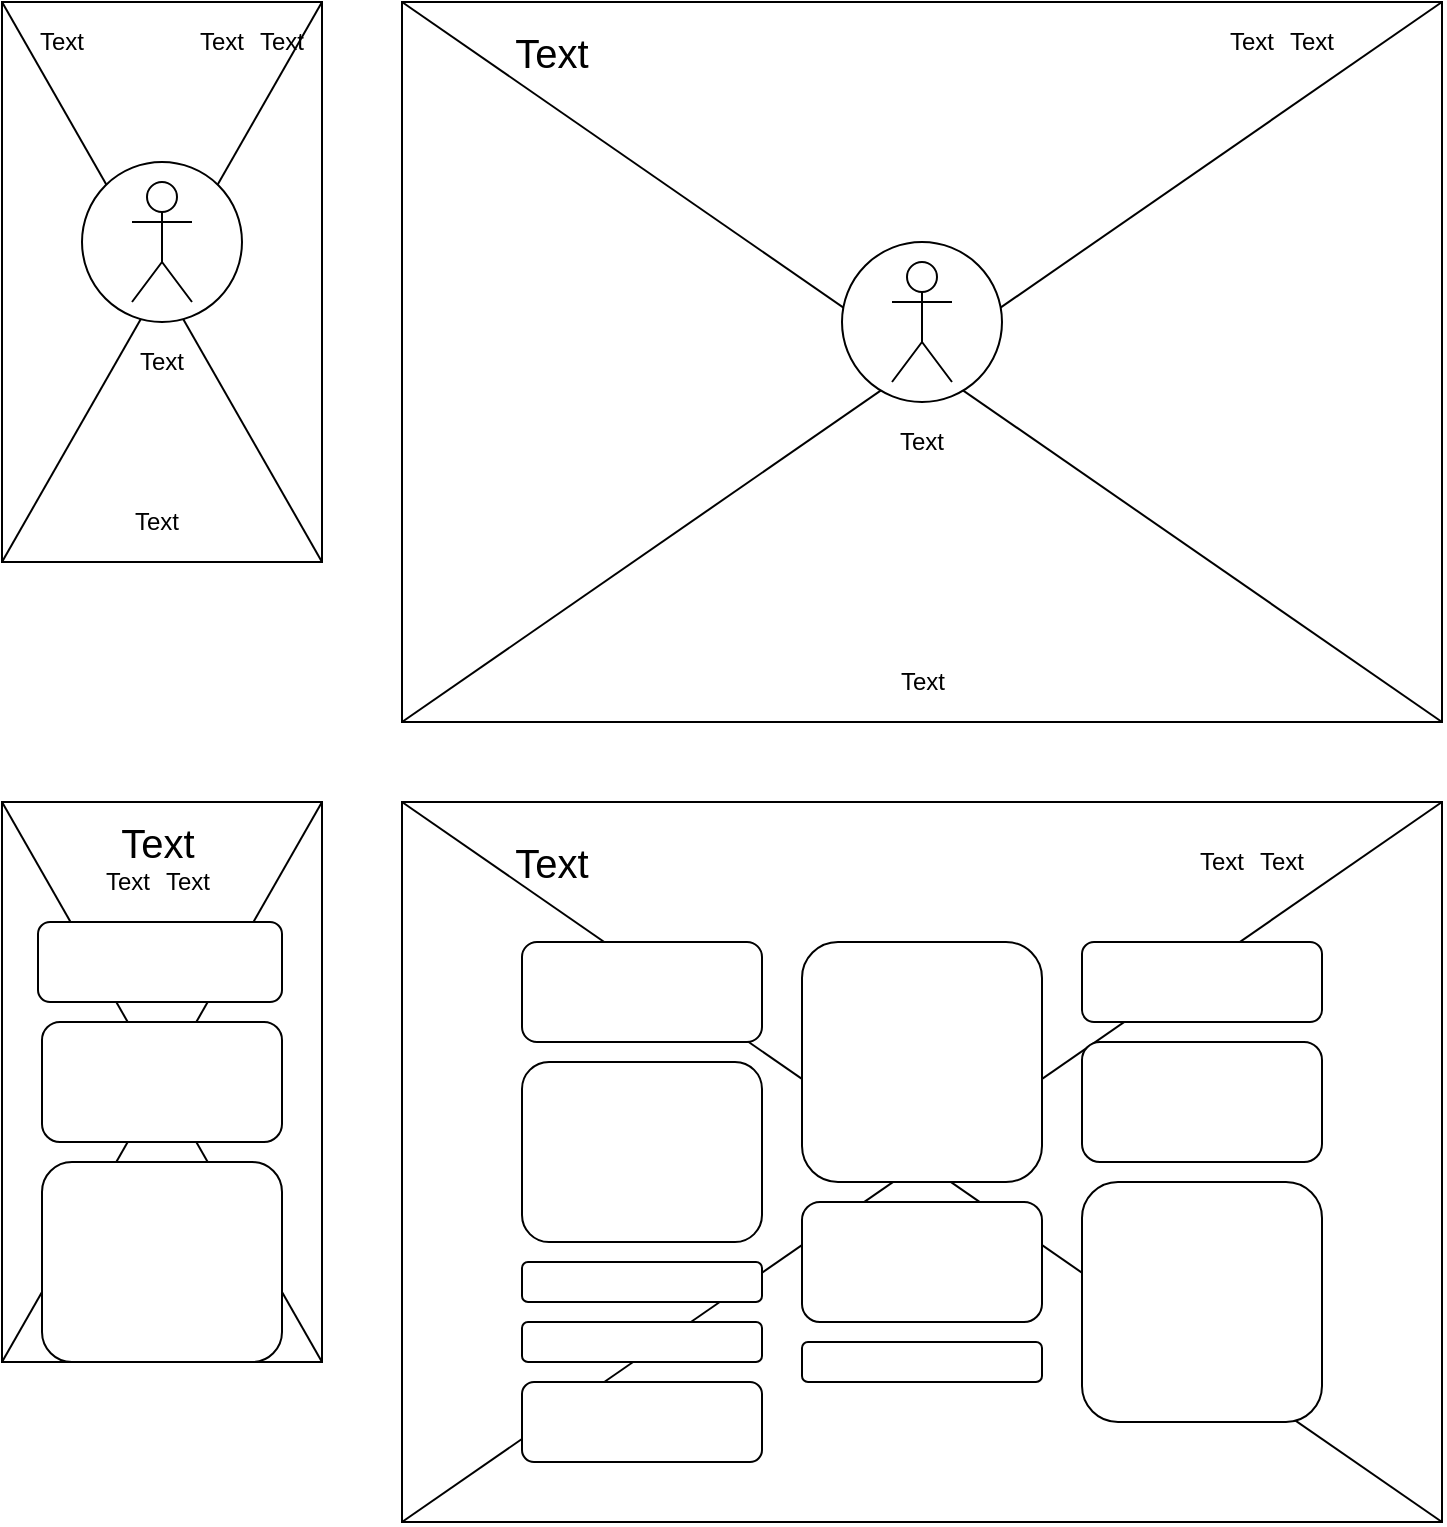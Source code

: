 <mxfile version="14.1.8" type="device"><diagram id="Ax0tp3pPsBNwtp_F_qFe" name="Page-1"><mxGraphModel dx="905" dy="672" grid="1" gridSize="10" guides="1" tooltips="1" connect="1" arrows="1" fold="1" page="1" pageScale="1" pageWidth="850" pageHeight="1100" math="0" shadow="0"><root><mxCell id="0"/><mxCell id="1" parent="0"/><mxCell id="OpPuEgUJKu-Pv28QCZuV-1" value="" style="rounded=0;whiteSpace=wrap;html=1;" vertex="1" parent="1"><mxGeometry x="40" y="40" width="160" height="280" as="geometry"/></mxCell><mxCell id="OpPuEgUJKu-Pv28QCZuV-2" value="" style="endArrow=none;html=1;entryX=1;entryY=0;entryDx=0;entryDy=0;" edge="1" parent="1" target="OpPuEgUJKu-Pv28QCZuV-1"><mxGeometry width="50" height="50" relative="1" as="geometry"><mxPoint x="40" y="320" as="sourcePoint"/><mxPoint x="90" y="270" as="targetPoint"/></mxGeometry></mxCell><mxCell id="OpPuEgUJKu-Pv28QCZuV-3" value="" style="endArrow=none;html=1;entryX=0;entryY=0;entryDx=0;entryDy=0;exitX=1;exitY=1;exitDx=0;exitDy=0;" edge="1" parent="1" source="OpPuEgUJKu-Pv28QCZuV-1" target="OpPuEgUJKu-Pv28QCZuV-1"><mxGeometry width="50" height="50" relative="1" as="geometry"><mxPoint x="50" y="330" as="sourcePoint"/><mxPoint x="210" y="50" as="targetPoint"/></mxGeometry></mxCell><mxCell id="OpPuEgUJKu-Pv28QCZuV-4" value="" style="rounded=0;whiteSpace=wrap;html=1;" vertex="1" parent="1"><mxGeometry x="240" y="40" width="520" height="360" as="geometry"/></mxCell><mxCell id="OpPuEgUJKu-Pv28QCZuV-5" value="" style="endArrow=none;html=1;entryX=1;entryY=0;entryDx=0;entryDy=0;" edge="1" parent="1" target="OpPuEgUJKu-Pv28QCZuV-4"><mxGeometry width="50" height="50" relative="1" as="geometry"><mxPoint x="240" y="400" as="sourcePoint"/><mxPoint x="400" y="120" as="targetPoint"/></mxGeometry></mxCell><mxCell id="OpPuEgUJKu-Pv28QCZuV-6" value="" style="endArrow=none;html=1;entryX=0;entryY=0;entryDx=0;entryDy=0;exitX=1;exitY=1;exitDx=0;exitDy=0;" edge="1" parent="1" source="OpPuEgUJKu-Pv28QCZuV-4" target="OpPuEgUJKu-Pv28QCZuV-4"><mxGeometry width="50" height="50" relative="1" as="geometry"><mxPoint x="250" y="410" as="sourcePoint"/><mxPoint x="770" y="50" as="targetPoint"/></mxGeometry></mxCell><mxCell id="OpPuEgUJKu-Pv28QCZuV-7" value="" style="ellipse;whiteSpace=wrap;html=1;aspect=fixed;" vertex="1" parent="1"><mxGeometry x="80" y="120" width="80" height="80" as="geometry"/></mxCell><mxCell id="OpPuEgUJKu-Pv28QCZuV-9" value="Text" style="text;html=1;strokeColor=none;fillColor=none;align=center;verticalAlign=middle;whiteSpace=wrap;rounded=0;" vertex="1" parent="1"><mxGeometry x="90" y="210" width="60" height="20" as="geometry"/></mxCell><mxCell id="OpPuEgUJKu-Pv28QCZuV-10" value="Text" style="text;html=1;strokeColor=none;fillColor=none;align=center;verticalAlign=middle;whiteSpace=wrap;rounded=0;" vertex="1" parent="1"><mxGeometry x="50" y="50" width="40" height="20" as="geometry"/></mxCell><mxCell id="OpPuEgUJKu-Pv28QCZuV-11" value="Text" style="text;html=1;strokeColor=none;fillColor=none;align=center;verticalAlign=middle;whiteSpace=wrap;rounded=0;" vertex="1" parent="1"><mxGeometry x="130" y="50" width="40" height="20" as="geometry"/></mxCell><mxCell id="OpPuEgUJKu-Pv28QCZuV-12" value="Text" style="text;html=1;strokeColor=none;fillColor=none;align=center;verticalAlign=middle;whiteSpace=wrap;rounded=0;" vertex="1" parent="1"><mxGeometry x="160" y="50" width="40" height="20" as="geometry"/></mxCell><mxCell id="OpPuEgUJKu-Pv28QCZuV-16" value="&lt;br&gt;" style="shape=umlActor;verticalLabelPosition=bottom;verticalAlign=top;html=1;outlineConnect=0;" vertex="1" parent="1"><mxGeometry x="105" y="130" width="30" height="60" as="geometry"/></mxCell><mxCell id="OpPuEgUJKu-Pv28QCZuV-17" value="Text" style="text;html=1;strokeColor=none;fillColor=none;align=center;verticalAlign=middle;whiteSpace=wrap;rounded=0;" vertex="1" parent="1"><mxGeometry x="90" y="290" width="55" height="20" as="geometry"/></mxCell><mxCell id="OpPuEgUJKu-Pv28QCZuV-18" value="Text" style="text;html=1;strokeColor=none;fillColor=none;align=center;verticalAlign=middle;whiteSpace=wrap;rounded=0;fontSize=20;" vertex="1" parent="1"><mxGeometry x="280" y="50" width="70" height="30" as="geometry"/></mxCell><mxCell id="OpPuEgUJKu-Pv28QCZuV-19" value="Text" style="text;html=1;strokeColor=none;fillColor=none;align=center;verticalAlign=middle;whiteSpace=wrap;rounded=0;" vertex="1" parent="1"><mxGeometry x="645" y="50" width="40" height="20" as="geometry"/></mxCell><mxCell id="OpPuEgUJKu-Pv28QCZuV-20" value="Text" style="text;html=1;strokeColor=none;fillColor=none;align=center;verticalAlign=middle;whiteSpace=wrap;rounded=0;" vertex="1" parent="1"><mxGeometry x="675" y="50" width="40" height="20" as="geometry"/></mxCell><mxCell id="OpPuEgUJKu-Pv28QCZuV-21" value="" style="ellipse;whiteSpace=wrap;html=1;aspect=fixed;" vertex="1" parent="1"><mxGeometry x="460" y="160" width="80" height="80" as="geometry"/></mxCell><mxCell id="OpPuEgUJKu-Pv28QCZuV-22" value="&lt;br&gt;" style="shape=umlActor;verticalLabelPosition=bottom;verticalAlign=top;html=1;outlineConnect=0;" vertex="1" parent="1"><mxGeometry x="485" y="170" width="30" height="60" as="geometry"/></mxCell><mxCell id="OpPuEgUJKu-Pv28QCZuV-23" value="Text" style="text;html=1;strokeColor=none;fillColor=none;align=center;verticalAlign=middle;whiteSpace=wrap;rounded=0;" vertex="1" parent="1"><mxGeometry x="470" y="250" width="60" height="20" as="geometry"/></mxCell><mxCell id="OpPuEgUJKu-Pv28QCZuV-24" value="Text" style="text;html=1;strokeColor=none;fillColor=none;align=center;verticalAlign=middle;whiteSpace=wrap;rounded=0;" vertex="1" parent="1"><mxGeometry x="472.5" y="370" width="55" height="20" as="geometry"/></mxCell><mxCell id="OpPuEgUJKu-Pv28QCZuV-27" value="" style="rounded=0;whiteSpace=wrap;html=1;" vertex="1" parent="1"><mxGeometry x="40" y="440" width="160" height="280" as="geometry"/></mxCell><mxCell id="OpPuEgUJKu-Pv28QCZuV-28" value="" style="endArrow=none;html=1;entryX=0;entryY=0;entryDx=0;entryDy=0;exitX=1;exitY=1;exitDx=0;exitDy=0;" edge="1" source="OpPuEgUJKu-Pv28QCZuV-27" target="OpPuEgUJKu-Pv28QCZuV-27" parent="1"><mxGeometry width="50" height="50" relative="1" as="geometry"><mxPoint x="50" y="730" as="sourcePoint"/><mxPoint x="210" y="450" as="targetPoint"/></mxGeometry></mxCell><mxCell id="OpPuEgUJKu-Pv28QCZuV-29" value="" style="endArrow=none;html=1;entryX=1;entryY=0;entryDx=0;entryDy=0;" edge="1" target="OpPuEgUJKu-Pv28QCZuV-27" parent="1"><mxGeometry width="50" height="50" relative="1" as="geometry"><mxPoint x="40" y="720.0" as="sourcePoint"/><mxPoint x="90" y="670" as="targetPoint"/></mxGeometry></mxCell><mxCell id="OpPuEgUJKu-Pv28QCZuV-30" value="" style="rounded=0;whiteSpace=wrap;html=1;" vertex="1" parent="1"><mxGeometry x="240" y="440" width="520" height="360" as="geometry"/></mxCell><mxCell id="OpPuEgUJKu-Pv28QCZuV-31" value="" style="endArrow=none;html=1;entryX=1;entryY=0;entryDx=0;entryDy=0;" edge="1" target="OpPuEgUJKu-Pv28QCZuV-30" parent="1"><mxGeometry width="50" height="50" relative="1" as="geometry"><mxPoint x="240" y="800" as="sourcePoint"/><mxPoint x="400" y="520" as="targetPoint"/></mxGeometry></mxCell><mxCell id="OpPuEgUJKu-Pv28QCZuV-32" value="" style="endArrow=none;html=1;entryX=0;entryY=0;entryDx=0;entryDy=0;exitX=1;exitY=1;exitDx=0;exitDy=0;" edge="1" source="OpPuEgUJKu-Pv28QCZuV-30" target="OpPuEgUJKu-Pv28QCZuV-30" parent="1"><mxGeometry width="50" height="50" relative="1" as="geometry"><mxPoint x="250" y="810" as="sourcePoint"/><mxPoint x="770" y="450" as="targetPoint"/></mxGeometry></mxCell><mxCell id="OpPuEgUJKu-Pv28QCZuV-33" value="Text" style="text;html=1;strokeColor=none;fillColor=none;align=center;verticalAlign=middle;whiteSpace=wrap;rounded=0;fontSize=20;" vertex="1" parent="1"><mxGeometry x="97.5" y="450" width="40" height="20" as="geometry"/></mxCell><mxCell id="OpPuEgUJKu-Pv28QCZuV-34" value="Text" style="text;html=1;strokeColor=none;fillColor=none;align=center;verticalAlign=middle;whiteSpace=wrap;rounded=0;" vertex="1" parent="1"><mxGeometry x="82.5" y="470" width="40" height="20" as="geometry"/></mxCell><mxCell id="OpPuEgUJKu-Pv28QCZuV-35" value="Text" style="text;html=1;strokeColor=none;fillColor=none;align=center;verticalAlign=middle;whiteSpace=wrap;rounded=0;" vertex="1" parent="1"><mxGeometry x="112.5" y="470" width="40" height="20" as="geometry"/></mxCell><mxCell id="OpPuEgUJKu-Pv28QCZuV-36" value="" style="rounded=1;whiteSpace=wrap;html=1;fontSize=20;" vertex="1" parent="1"><mxGeometry x="58" y="500" width="122" height="40" as="geometry"/></mxCell><mxCell id="OpPuEgUJKu-Pv28QCZuV-37" value="" style="rounded=1;whiteSpace=wrap;html=1;fontSize=20;" vertex="1" parent="1"><mxGeometry x="60" y="550" width="120" height="60" as="geometry"/></mxCell><mxCell id="OpPuEgUJKu-Pv28QCZuV-38" value="" style="rounded=1;whiteSpace=wrap;html=1;fontSize=20;" vertex="1" parent="1"><mxGeometry x="60" y="620" width="120" height="100" as="geometry"/></mxCell><mxCell id="OpPuEgUJKu-Pv28QCZuV-39" value="Text" style="text;html=1;strokeColor=none;fillColor=none;align=center;verticalAlign=middle;whiteSpace=wrap;rounded=0;fontSize=20;" vertex="1" parent="1"><mxGeometry x="280" y="455" width="70" height="30" as="geometry"/></mxCell><mxCell id="OpPuEgUJKu-Pv28QCZuV-40" value="Text" style="text;html=1;strokeColor=none;fillColor=none;align=center;verticalAlign=middle;whiteSpace=wrap;rounded=0;" vertex="1" parent="1"><mxGeometry x="630" y="460" width="40" height="20" as="geometry"/></mxCell><mxCell id="OpPuEgUJKu-Pv28QCZuV-41" value="Text" style="text;html=1;strokeColor=none;fillColor=none;align=center;verticalAlign=middle;whiteSpace=wrap;rounded=0;" vertex="1" parent="1"><mxGeometry x="660" y="460" width="40" height="20" as="geometry"/></mxCell><mxCell id="OpPuEgUJKu-Pv28QCZuV-42" value="" style="rounded=1;whiteSpace=wrap;html=1;fontSize=20;" vertex="1" parent="1"><mxGeometry x="300" y="510" width="120" height="50" as="geometry"/></mxCell><mxCell id="OpPuEgUJKu-Pv28QCZuV-43" value="" style="rounded=1;whiteSpace=wrap;html=1;fontSize=20;" vertex="1" parent="1"><mxGeometry x="300" y="570" width="120" height="90" as="geometry"/></mxCell><mxCell id="OpPuEgUJKu-Pv28QCZuV-44" value="" style="rounded=1;whiteSpace=wrap;html=1;fontSize=20;" vertex="1" parent="1"><mxGeometry x="300" y="670" width="120" height="20" as="geometry"/></mxCell><mxCell id="OpPuEgUJKu-Pv28QCZuV-45" value="" style="rounded=1;whiteSpace=wrap;html=1;fontSize=20;" vertex="1" parent="1"><mxGeometry x="300" y="700" width="120" height="20" as="geometry"/></mxCell><mxCell id="OpPuEgUJKu-Pv28QCZuV-46" value="" style="rounded=1;whiteSpace=wrap;html=1;fontSize=20;" vertex="1" parent="1"><mxGeometry x="440" y="510" width="120" height="120" as="geometry"/></mxCell><mxCell id="OpPuEgUJKu-Pv28QCZuV-47" value="" style="rounded=1;whiteSpace=wrap;html=1;fontSize=20;" vertex="1" parent="1"><mxGeometry x="440" y="640" width="120" height="60" as="geometry"/></mxCell><mxCell id="OpPuEgUJKu-Pv28QCZuV-48" value="" style="rounded=1;whiteSpace=wrap;html=1;fontSize=20;" vertex="1" parent="1"><mxGeometry x="580" y="510" width="120" height="40" as="geometry"/></mxCell><mxCell id="OpPuEgUJKu-Pv28QCZuV-49" value="" style="rounded=1;whiteSpace=wrap;html=1;fontSize=20;" vertex="1" parent="1"><mxGeometry x="580" y="560" width="120" height="60" as="geometry"/></mxCell><mxCell id="OpPuEgUJKu-Pv28QCZuV-50" value="" style="rounded=1;whiteSpace=wrap;html=1;fontSize=20;" vertex="1" parent="1"><mxGeometry x="580" y="630" width="120" height="120" as="geometry"/></mxCell><mxCell id="OpPuEgUJKu-Pv28QCZuV-51" value="" style="rounded=1;whiteSpace=wrap;html=1;fontSize=20;" vertex="1" parent="1"><mxGeometry x="300" y="730" width="120" height="40" as="geometry"/></mxCell><mxCell id="OpPuEgUJKu-Pv28QCZuV-52" value="" style="rounded=1;whiteSpace=wrap;html=1;fontSize=20;" vertex="1" parent="1"><mxGeometry x="440" y="710" width="120" height="20" as="geometry"/></mxCell></root></mxGraphModel></diagram></mxfile>